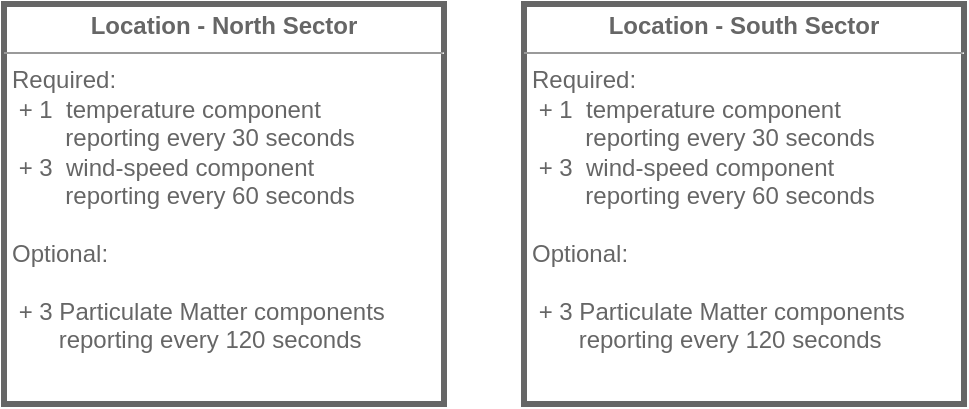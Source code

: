 <mxfile version="22.1.16" type="device">
  <diagram name="Page-1" id="UgkzKDdlbD2YLOSZ790F">
    <mxGraphModel dx="-517" dy="211" grid="1" gridSize="10" guides="1" tooltips="1" connect="1" arrows="1" fold="1" page="1" pageScale="1" pageWidth="850" pageHeight="1100" math="0" shadow="0">
      <root>
        <mxCell id="0" />
        <mxCell id="1" parent="0" />
        <mxCell id="ce8JXZ0sOefDhEw3IZX--10" value="" style="group" parent="1" vertex="1" connectable="0">
          <mxGeometry x="980" y="480" width="480" height="200" as="geometry" />
        </mxCell>
        <mxCell id="ce8JXZ0sOefDhEw3IZX--1" value="&lt;p style=&quot;margin:0px;margin-top:4px;text-align:center;&quot;&gt;&lt;font color=&quot;#666666&quot;&gt;&lt;b style=&quot;&quot;&gt;Location - North Sector&lt;/b&gt;&lt;/font&gt;&lt;/p&gt;&lt;hr size=&quot;1&quot;&gt;&lt;p style=&quot;margin:0px;margin-left:4px;&quot;&gt;&lt;font color=&quot;#666666&quot;&gt;Required:&lt;br&gt;&amp;nbsp;+ 1&amp;nbsp; temperature component&amp;nbsp;&lt;/font&gt;&lt;/p&gt;&lt;p style=&quot;margin:0px;margin-left:4px;&quot;&gt;&lt;font color=&quot;#666666&quot;&gt;&lt;span style=&quot;white-space: pre;&quot;&gt;&#x9;&lt;/span&gt;reporting every 30 seconds&lt;br&gt;&amp;nbsp;+ 3&amp;nbsp; wind-speed component&amp;nbsp;&lt;/font&gt;&lt;/p&gt;&lt;p style=&quot;margin:0px;margin-left:4px;&quot;&gt;&lt;font color=&quot;#666666&quot;&gt;&lt;span style=&quot;white-space: pre;&quot;&gt;&#x9;&lt;/span&gt;reporting every 60 seconds&lt;br&gt;&lt;br&gt;Optional:&lt;/font&gt;&lt;/p&gt;&lt;p style=&quot;margin:0px;margin-left:4px;&quot;&gt;&lt;font color=&quot;#666666&quot;&gt;&lt;br&gt;&lt;/font&gt;&lt;/p&gt;&lt;p style=&quot;margin:0px;margin-left:4px;&quot;&gt;&lt;font color=&quot;#666666&quot;&gt;&amp;nbsp;+ 3 Particulate Matter components&lt;br&gt;&amp;nbsp; &amp;nbsp; &amp;nbsp; &amp;nbsp;reporting every 120 seconds&lt;/font&gt;&lt;/p&gt;" style="verticalAlign=top;align=left;overflow=fill;fontSize=12;fontFamily=Helvetica;html=1;whiteSpace=wrap;strokeColor=#666666;fontColor=#333333;fillColor=#ffffff;labelBackgroundColor=none;strokeWidth=3;" parent="ce8JXZ0sOefDhEw3IZX--10" vertex="1">
          <mxGeometry width="220" height="200" as="geometry" />
        </mxCell>
        <mxCell id="ce8JXZ0sOefDhEw3IZX--9" value="&lt;p style=&quot;margin:0px;margin-top:4px;text-align:center;&quot;&gt;&lt;font color=&quot;#666666&quot;&gt;&lt;b style=&quot;&quot;&gt;Location - South Sector&lt;/b&gt;&lt;/font&gt;&lt;/p&gt;&lt;hr size=&quot;1&quot;&gt;&lt;p style=&quot;margin:0px;margin-left:4px;&quot;&gt;&lt;font color=&quot;#666666&quot;&gt;Required:&lt;br&gt;&amp;nbsp;+ 1&amp;nbsp; temperature component&amp;nbsp;&lt;/font&gt;&lt;/p&gt;&lt;p style=&quot;margin:0px;margin-left:4px;&quot;&gt;&lt;font color=&quot;#666666&quot;&gt;&lt;span style=&quot;white-space: pre;&quot;&gt;&#x9;&lt;/span&gt;reporting every 30 seconds&lt;br&gt;&amp;nbsp;+ 3&amp;nbsp; wind-speed component&amp;nbsp;&lt;/font&gt;&lt;/p&gt;&lt;p style=&quot;margin:0px;margin-left:4px;&quot;&gt;&lt;font color=&quot;#666666&quot;&gt;&lt;span style=&quot;white-space: pre;&quot;&gt;&#x9;&lt;/span&gt;reporting every 60 seconds&lt;br&gt;&lt;br&gt;Optional:&lt;/font&gt;&lt;/p&gt;&lt;p style=&quot;margin:0px;margin-left:4px;&quot;&gt;&lt;font color=&quot;#666666&quot;&gt;&lt;br&gt;&lt;/font&gt;&lt;/p&gt;&lt;p style=&quot;margin:0px;margin-left:4px;&quot;&gt;&lt;font color=&quot;#666666&quot;&gt;&amp;nbsp;+ 3 Particulate Matter components&lt;br&gt;&amp;nbsp; &amp;nbsp; &amp;nbsp; &amp;nbsp;reporting every 120 seconds&lt;/font&gt;&lt;/p&gt;" style="verticalAlign=top;align=left;overflow=fill;fontSize=12;fontFamily=Helvetica;html=1;whiteSpace=wrap;strokeColor=#666666;fontColor=#333333;fillColor=#ffffff;labelBackgroundColor=none;strokeWidth=3;" parent="ce8JXZ0sOefDhEw3IZX--10" vertex="1">
          <mxGeometry x="260" width="220" height="200" as="geometry" />
        </mxCell>
      </root>
    </mxGraphModel>
  </diagram>
</mxfile>
